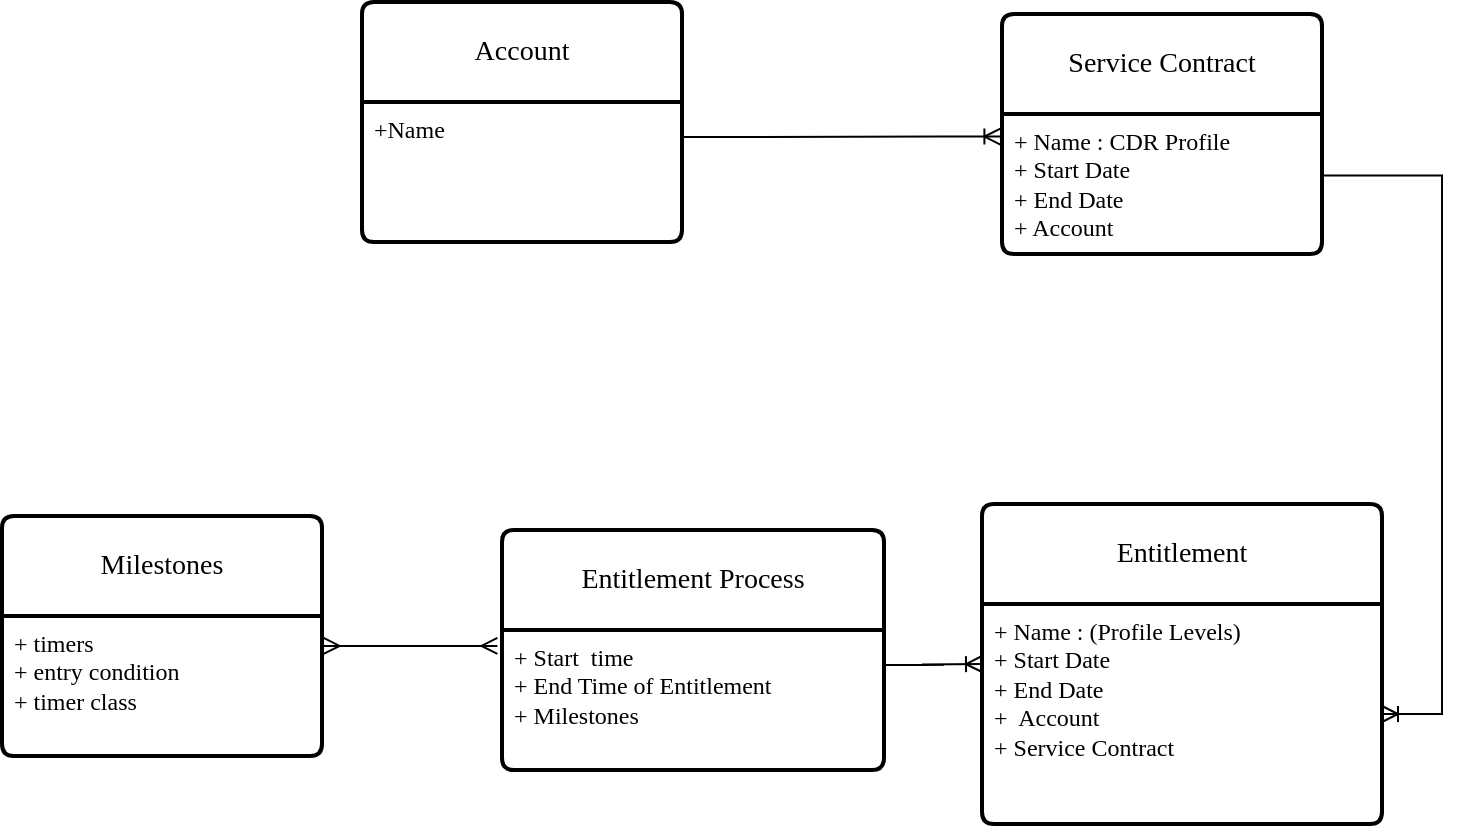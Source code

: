 <mxfile version="24.7.6">
  <diagram id="R2lEEEUBdFMjLlhIrx00" name="Page-1">
    <mxGraphModel dx="1185" dy="627" grid="1" gridSize="10" guides="1" tooltips="1" connect="1" arrows="1" fold="1" page="1" pageScale="1" pageWidth="850" pageHeight="1100" math="0" shadow="0" extFonts="Permanent Marker^https://fonts.googleapis.com/css?family=Permanent+Marker">
      <root>
        <mxCell id="0" />
        <mxCell id="1" parent="0" />
        <mxCell id="KhRr8tOAm28_N_t9mI3h-1" value="Account" style="swimlane;childLayout=stackLayout;horizontal=1;startSize=50;horizontalStack=0;rounded=1;fontSize=14;fontStyle=0;strokeWidth=2;resizeParent=0;resizeLast=1;shadow=0;dashed=0;align=center;arcSize=4;whiteSpace=wrap;html=1;fontFamily=Verdana;" parent="1" vertex="1">
          <mxGeometry x="230" y="120" width="160" height="120" as="geometry" />
        </mxCell>
        <mxCell id="KhRr8tOAm28_N_t9mI3h-2" value="+Name&lt;div&gt;&lt;br&gt;&lt;/div&gt;" style="align=left;strokeColor=none;fillColor=none;spacingLeft=4;fontSize=12;verticalAlign=top;resizable=0;rotatable=0;part=1;html=1;fontFamily=Verdana;" parent="KhRr8tOAm28_N_t9mI3h-1" vertex="1">
          <mxGeometry y="50" width="160" height="70" as="geometry" />
        </mxCell>
        <mxCell id="KhRr8tOAm28_N_t9mI3h-3" value="Service Contract" style="swimlane;childLayout=stackLayout;horizontal=1;startSize=50;horizontalStack=0;rounded=1;fontSize=14;fontStyle=0;strokeWidth=2;resizeParent=0;resizeLast=1;shadow=0;dashed=0;align=center;arcSize=4;whiteSpace=wrap;html=1;fontFamily=Verdana;" parent="1" vertex="1">
          <mxGeometry x="550" y="126" width="160" height="120" as="geometry" />
        </mxCell>
        <mxCell id="KhRr8tOAm28_N_t9mI3h-4" value="+ Name : CDR Profile&lt;div&gt;+ Start Date&lt;/div&gt;&lt;div&gt;+ End Date&lt;/div&gt;&lt;div&gt;+ Account&lt;/div&gt;" style="align=left;strokeColor=none;fillColor=none;spacingLeft=4;fontSize=12;verticalAlign=top;resizable=0;rotatable=0;part=1;html=1;fontFamily=Verdana;" parent="KhRr8tOAm28_N_t9mI3h-3" vertex="1">
          <mxGeometry y="50" width="160" height="70" as="geometry" />
        </mxCell>
        <mxCell id="KhRr8tOAm28_N_t9mI3h-5" value="Entitlement" style="swimlane;childLayout=stackLayout;horizontal=1;startSize=50;horizontalStack=0;rounded=1;fontSize=14;fontStyle=0;strokeWidth=2;resizeParent=0;resizeLast=1;shadow=0;dashed=0;align=center;arcSize=4;whiteSpace=wrap;html=1;fontFamily=Verdana;" parent="1" vertex="1">
          <mxGeometry x="540" y="371" width="200" height="160" as="geometry" />
        </mxCell>
        <mxCell id="KhRr8tOAm28_N_t9mI3h-6" value="+ Name : (Profile Levels)&lt;div&gt;+ Start Date&lt;/div&gt;&lt;div&gt;+ End Date&lt;/div&gt;&lt;div&gt;+&amp;nbsp; Account&amp;nbsp;&lt;/div&gt;&lt;div&gt;+ Service Contract&lt;/div&gt;" style="align=left;strokeColor=none;fillColor=none;spacingLeft=4;fontSize=12;verticalAlign=top;resizable=0;rotatable=0;part=1;html=1;fontFamily=Verdana;" parent="KhRr8tOAm28_N_t9mI3h-5" vertex="1">
          <mxGeometry y="50" width="200" height="110" as="geometry" />
        </mxCell>
        <mxCell id="KhRr8tOAm28_N_t9mI3h-10" value="" style="edgeStyle=entityRelationEdgeStyle;fontSize=12;html=1;endArrow=ERoneToMany;rounded=0;exitX=1.004;exitY=0.439;exitDx=0;exitDy=0;exitPerimeter=0;fontFamily=Verdana;" parent="1" source="KhRr8tOAm28_N_t9mI3h-4" target="KhRr8tOAm28_N_t9mI3h-6" edge="1">
          <mxGeometry width="100" height="100" relative="1" as="geometry">
            <mxPoint x="420" y="470" as="sourcePoint" />
            <mxPoint x="550" y="390" as="targetPoint" />
            <Array as="points">
              <mxPoint x="700" y="280" />
            </Array>
          </mxGeometry>
        </mxCell>
        <mxCell id="KhRr8tOAm28_N_t9mI3h-11" value="" style="edgeStyle=entityRelationEdgeStyle;fontSize=12;html=1;endArrow=ERoneToMany;rounded=0;exitX=1;exitY=0.25;exitDx=0;exitDy=0;entryX=-0.005;entryY=0.161;entryDx=0;entryDy=0;entryPerimeter=0;fontFamily=Verdana;" parent="1" source="KhRr8tOAm28_N_t9mI3h-2" target="KhRr8tOAm28_N_t9mI3h-4" edge="1">
          <mxGeometry width="100" height="100" relative="1" as="geometry">
            <mxPoint x="360" y="410" as="sourcePoint" />
            <mxPoint x="460" y="310" as="targetPoint" />
          </mxGeometry>
        </mxCell>
        <mxCell id="KhRr8tOAm28_N_t9mI3h-12" value="Entitlement Process" style="swimlane;childLayout=stackLayout;horizontal=1;startSize=50;horizontalStack=0;rounded=1;fontSize=14;fontStyle=0;strokeWidth=2;resizeParent=0;resizeLast=1;shadow=0;dashed=0;align=center;arcSize=4;whiteSpace=wrap;html=1;fontFamily=Verdana;" parent="1" vertex="1">
          <mxGeometry x="300" y="384" width="191" height="120" as="geometry" />
        </mxCell>
        <mxCell id="KhRr8tOAm28_N_t9mI3h-13" value="+ Start&amp;nbsp; time&amp;nbsp;&lt;div&gt;+ End Time of Entitlement&lt;br&gt;+ Milestones&lt;br&gt;&lt;br&gt;&lt;/div&gt;" style="align=left;strokeColor=none;fillColor=none;spacingLeft=4;fontSize=12;verticalAlign=top;resizable=0;rotatable=0;part=1;html=1;fontFamily=Verdana;" parent="KhRr8tOAm28_N_t9mI3h-12" vertex="1">
          <mxGeometry y="50" width="191" height="70" as="geometry" />
        </mxCell>
        <mxCell id="KhRr8tOAm28_N_t9mI3h-14" value="" style="edgeStyle=entityRelationEdgeStyle;fontSize=12;html=1;endArrow=ERoneToMany;rounded=0;entryX=0;entryY=0.5;entryDx=0;entryDy=0;exitX=1;exitY=0.25;exitDx=0;exitDy=0;fontFamily=Verdana;" parent="1" source="KhRr8tOAm28_N_t9mI3h-13" target="KhRr8tOAm28_N_t9mI3h-5" edge="1">
          <mxGeometry width="100" height="100" relative="1" as="geometry">
            <mxPoint x="390" y="380" as="sourcePoint" />
            <mxPoint x="490" y="280" as="targetPoint" />
          </mxGeometry>
        </mxCell>
        <mxCell id="JxDDNbiyulg-3xif9l38-1" value="Milestones" style="swimlane;childLayout=stackLayout;horizontal=1;startSize=50;horizontalStack=0;rounded=1;fontSize=14;fontStyle=0;strokeWidth=2;resizeParent=0;resizeLast=1;shadow=0;dashed=0;align=center;arcSize=4;whiteSpace=wrap;html=1;fontFamily=Verdana;" vertex="1" parent="1">
          <mxGeometry x="50" y="377" width="160" height="120" as="geometry" />
        </mxCell>
        <mxCell id="JxDDNbiyulg-3xif9l38-2" value="+ timers&lt;div&gt;+ entry condition&lt;/div&gt;&lt;div&gt;+ timer class&lt;br&gt;&lt;div&gt;&lt;br&gt;&lt;/div&gt;&lt;/div&gt;" style="align=left;strokeColor=none;fillColor=none;spacingLeft=4;fontSize=12;verticalAlign=top;resizable=0;rotatable=0;part=1;html=1;fontFamily=Verdana;" vertex="1" parent="JxDDNbiyulg-3xif9l38-1">
          <mxGeometry y="50" width="160" height="70" as="geometry" />
        </mxCell>
        <mxCell id="JxDDNbiyulg-3xif9l38-4" value="" style="edgeStyle=entityRelationEdgeStyle;fontSize=12;html=1;endArrow=ERmany;startArrow=ERmany;rounded=0;entryX=-0.012;entryY=0.114;entryDx=0;entryDy=0;exitX=1.005;exitY=0.214;exitDx=0;exitDy=0;exitPerimeter=0;entryPerimeter=0;fontFamily=Verdana;" edge="1" parent="1" source="JxDDNbiyulg-3xif9l38-2" target="KhRr8tOAm28_N_t9mI3h-13">
          <mxGeometry width="100" height="100" relative="1" as="geometry">
            <mxPoint x="310" y="580" as="sourcePoint" />
            <mxPoint x="470" y="460" as="targetPoint" />
            <Array as="points">
              <mxPoint x="150" y="590" />
              <mxPoint x="170" y="600" />
              <mxPoint x="80" y="520" />
              <mxPoint x="460" y="620" />
              <mxPoint x="200" y="500" />
            </Array>
          </mxGeometry>
        </mxCell>
      </root>
    </mxGraphModel>
  </diagram>
</mxfile>
